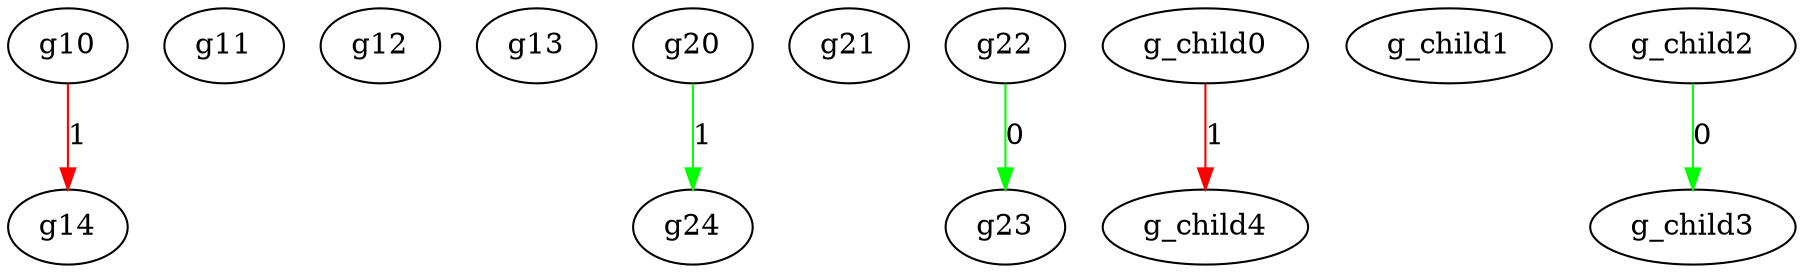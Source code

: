 // Genoming!
digraph {
	g10 [label=g10]
	g11 [label=g11]
	g12 [label=g12]
	g13 [label=g13]
	g14 [label=g14]
	g10 -> g14 [label=1 color=red]
	g20 [label=g20]
	g21 [label=g21]
	g22 [label=g22]
	g23 [label=g23]
	g24 [label=g24]
	g22 -> g23 [label=0 color=green]
	g20 -> g24 [label=1 color=green]
	g_child0 [label=g_child0]
	g_child1 [label=g_child1]
	g_child2 [label=g_child2]
	g_child3 [label=g_child3]
	g_child4 [label=g_child4]
	g_child2 -> g_child3 [label=0 color=green]
	g_child0 -> g_child4 [label=1 color=red]
}
